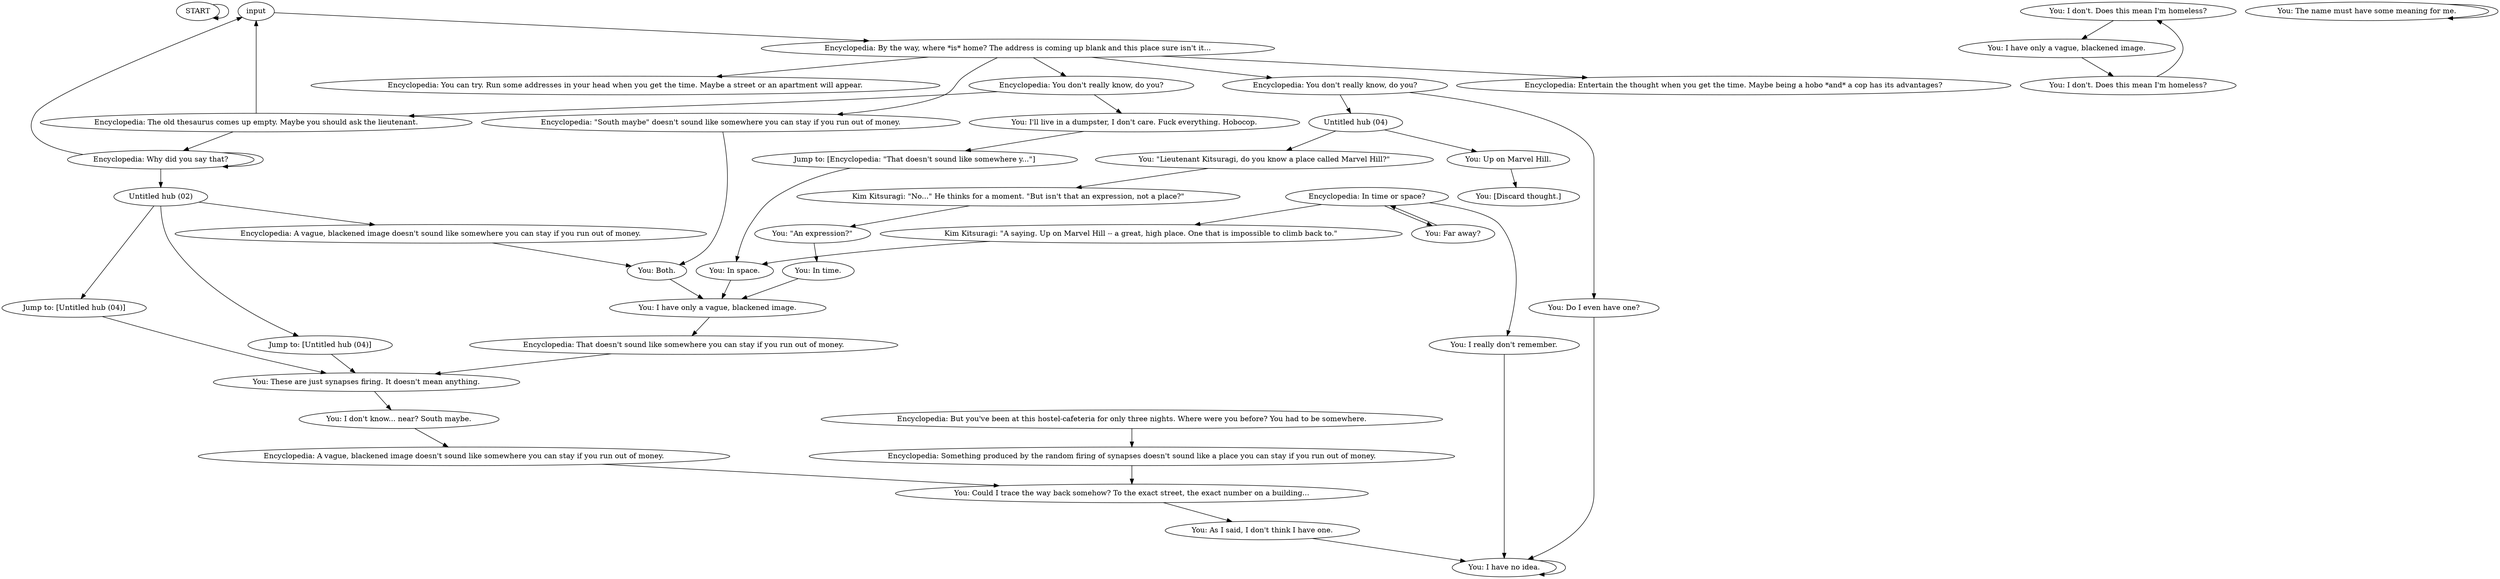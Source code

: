 # WHIRLING F1 ORB / dialogue home
# where is home, what is home afterthought
# ==================================================
digraph G {
	  0 [label="START"];
	  1 [label="input"];
	  2 [label="You: These are just synapses firing. It doesn't mean anything."];
	  3 [label="Untitled hub (04)"];
	  4 [label="You: I don't. Does this mean I'm homeless?"];
	  5 [label="Encyclopedia: \"South maybe\" doesn't sound like somewhere you can stay if you run out of money."];
	  6 [label="You: I really don't remember."];
	  7 [label="You: In time."];
	  8 [label="Kim Kitsuragi: \"A saying. Up on Marvel Hill -- a great, high place. One that is impossible to climb back to.\""];
	  9 [label="You: In space."];
	  10 [label="Encyclopedia: That doesn't sound like somewhere you can stay if you run out of money."];
	  11 [label="Encyclopedia: A vague, blackened image doesn't sound like somewhere you can stay if you run out of money."];
	  12 [label="You: I don't know... near? South maybe."];
	  13 [label="Encyclopedia: You don't really know, do you?"];
	  14 [label="You: As I said, I don't think I have one."];
	  15 [label="Encyclopedia: You can try. Run some addresses in your head when you get the time. Maybe a street or an apartment will appear."];
	  16 [label="You: Do I even have one?"];
	  17 [label="You: I have only a vague, blackened image."];
	  18 [label="Encyclopedia: Something produced by the random firing of synapses doesn't sound like a place you can stay if you run out of money."];
	  19 [label="Untitled hub (02)"];
	  20 [label="You: The name must have some meaning for me."];
	  21 [label="Encyclopedia: The old thesaurus comes up empty. Maybe you should ask the lieutenant."];
	  22 [label="You: I don't. Does this mean I'm homeless?"];
	  23 [label="Encyclopedia: A vague, blackened image doesn't sound like somewhere you can stay if you run out of money."];
	  24 [label="Encyclopedia: You don't really know, do you?"];
	  25 [label="You: [Discard thought.]"];
	  26 [label="Encyclopedia: Why did you say that?"];
	  27 [label="You: \"Lieutenant Kitsuragi, do you know a place called Marvel Hill?\""];
	  28 [label="You: Could I trace the way back somehow? To the exact street, the exact number on a building..."];
	  29 [label="Jump to: [Untitled hub (04)]"];
	  30 [label="You: Far away?"];
	  31 [label="You: Both."];
	  32 [label="Jump to: [Untitled hub (04)]"];
	  33 [label="You: Up on Marvel Hill."];
	  34 [label="You: I'll live in a dumpster, I don't care. Fuck everything. Hobocop."];
	  35 [label="You: I have only a vague, blackened image."];
	  36 [label="Jump to: [Encyclopedia: \"That doesn't sound like somewhere y...\"]"];
	  37 [label="Encyclopedia: Entertain the thought when you get the time. Maybe being a hobo *and* a cop has its advantages?"];
	  38 [label="You: I have no idea."];
	  39 [label="Encyclopedia: But you've been at this hostel-cafeteria for only three nights. Where were you before? You had to be somewhere."];
	  40 [label="Encyclopedia: By the way, where *is* home? The address is coming up blank and this place sure isn't it..."];
	  41 [label="Encyclopedia: In time or space?"];
	  42 [label="You: \"An expression?\""];
	  43 [label="Kim Kitsuragi: \"No...\" He thinks for a moment. \"But isn't that an expression, not a place?\""];
	  0 -> 0
	  1 -> 40
	  2 -> 12
	  3 -> 33
	  3 -> 27
	  4 -> 17
	  5 -> 31
	  6 -> 38
	  7 -> 35
	  8 -> 9
	  9 -> 35
	  10 -> 2
	  11 -> 31
	  12 -> 23
	  13 -> 16
	  13 -> 3
	  14 -> 38
	  16 -> 38
	  17 -> 22
	  18 -> 28
	  19 -> 32
	  19 -> 11
	  19 -> 29
	  20 -> 20
	  21 -> 1
	  21 -> 26
	  22 -> 4
	  23 -> 28
	  24 -> 34
	  24 -> 21
	  26 -> 1
	  26 -> 26
	  26 -> 19
	  27 -> 43
	  28 -> 14
	  29 -> 2
	  30 -> 41
	  31 -> 35
	  32 -> 2
	  33 -> 25
	  34 -> 36
	  35 -> 10
	  36 -> 9
	  38 -> 38
	  39 -> 18
	  40 -> 37
	  40 -> 5
	  40 -> 13
	  40 -> 15
	  40 -> 24
	  41 -> 8
	  41 -> 6
	  41 -> 30
	  42 -> 7
	  43 -> 42
}

